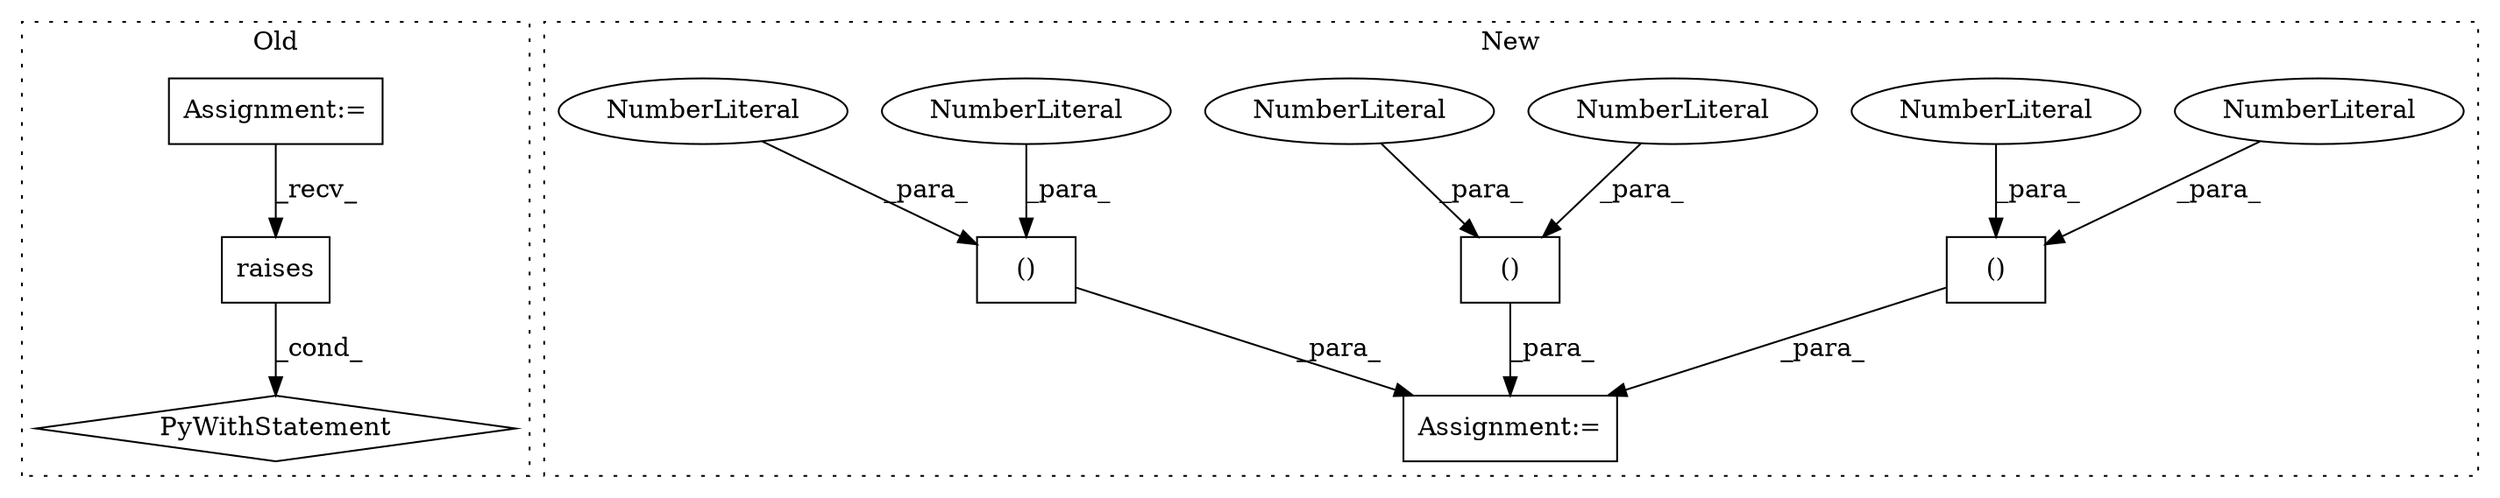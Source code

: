 digraph G {
subgraph cluster0 {
1 [label="raises" a="32" s="3379,3396" l="7,1" shape="box"];
3 [label="PyWithStatement" a="104" s="3362,3397" l="10,2" shape="diamond"];
13 [label="Assignment:=" a="7" s="3311" l="6" shape="box"];
label = "Old";
style="dotted";
}
subgraph cluster1 {
2 [label="()" a="106" s="4339" l="15" shape="box"];
4 [label="NumberLiteral" a="34" s="4339" l="1" shape="ellipse"];
5 [label="NumberLiteral" a="34" s="4353" l="1" shape="ellipse"];
6 [label="Assignment:=" a="7" s="4274" l="1" shape="box"];
7 [label="()" a="106" s="4237" l="17" shape="box"];
8 [label="NumberLiteral" a="34" s="4252" l="2" shape="ellipse"];
9 [label="()" a="106" s="4161" l="17" shape="box"];
10 [label="NumberLiteral" a="34" s="4176" l="2" shape="ellipse"];
11 [label="NumberLiteral" a="34" s="4161" l="2" shape="ellipse"];
12 [label="NumberLiteral" a="34" s="4237" l="2" shape="ellipse"];
label = "New";
style="dotted";
}
1 -> 3 [label="_cond_"];
2 -> 6 [label="_para_"];
4 -> 2 [label="_para_"];
5 -> 2 [label="_para_"];
7 -> 6 [label="_para_"];
8 -> 7 [label="_para_"];
9 -> 6 [label="_para_"];
10 -> 9 [label="_para_"];
11 -> 9 [label="_para_"];
12 -> 7 [label="_para_"];
13 -> 1 [label="_recv_"];
}
